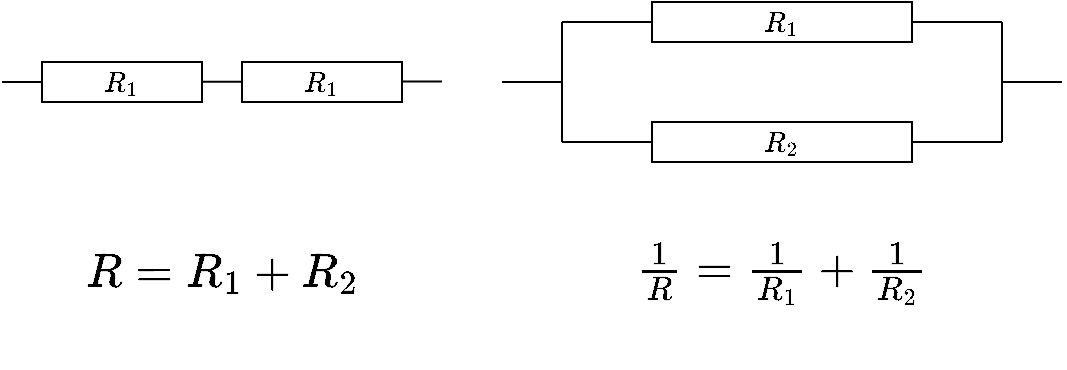 <mxfile version="24.3.1" type="device">
  <diagram name="第 1 页" id="muFoqXOlIYr0LIS1m6zO">
    <mxGraphModel dx="281" dy="167" grid="1" gridSize="10" guides="1" tooltips="1" connect="1" arrows="1" fold="1" page="1" pageScale="1" pageWidth="827" pageHeight="1169" math="1" shadow="0">
      <root>
        <mxCell id="0" />
        <mxCell id="1" parent="0" />
        <mxCell id="KQ6C_JaV1hKq9ZtMMTgu-1" value="\(R_1\)" style="rounded=0;whiteSpace=wrap;html=1;" vertex="1" parent="1">
          <mxGeometry x="415" y="40" width="130" height="20" as="geometry" />
        </mxCell>
        <mxCell id="KQ6C_JaV1hKq9ZtMMTgu-2" value="\(R_2\)" style="rounded=0;whiteSpace=wrap;html=1;" vertex="1" parent="1">
          <mxGeometry x="415" y="100" width="130" height="20" as="geometry" />
        </mxCell>
        <mxCell id="KQ6C_JaV1hKq9ZtMMTgu-3" value="" style="endArrow=none;html=1;rounded=0;entryX=0;entryY=0.5;entryDx=0;entryDy=0;" edge="1" parent="1" target="KQ6C_JaV1hKq9ZtMMTgu-1">
          <mxGeometry width="50" height="50" relative="1" as="geometry">
            <mxPoint x="370" y="50" as="sourcePoint" />
            <mxPoint x="680" y="70" as="targetPoint" />
          </mxGeometry>
        </mxCell>
        <mxCell id="KQ6C_JaV1hKq9ZtMMTgu-4" value="" style="endArrow=none;html=1;rounded=0;entryX=0;entryY=0.5;entryDx=0;entryDy=0;" edge="1" parent="1" target="KQ6C_JaV1hKq9ZtMMTgu-2">
          <mxGeometry width="50" height="50" relative="1" as="geometry">
            <mxPoint x="370" y="110" as="sourcePoint" />
            <mxPoint x="400" y="119.71" as="targetPoint" />
          </mxGeometry>
        </mxCell>
        <mxCell id="KQ6C_JaV1hKq9ZtMMTgu-5" value="" style="endArrow=none;html=1;rounded=0;" edge="1" parent="1">
          <mxGeometry width="50" height="50" relative="1" as="geometry">
            <mxPoint x="370" y="110" as="sourcePoint" />
            <mxPoint x="370" y="50" as="targetPoint" />
          </mxGeometry>
        </mxCell>
        <mxCell id="KQ6C_JaV1hKq9ZtMMTgu-6" value="" style="endArrow=none;html=1;rounded=0;" edge="1" parent="1">
          <mxGeometry width="50" height="50" relative="1" as="geometry">
            <mxPoint x="590" y="110" as="sourcePoint" />
            <mxPoint x="590" y="50" as="targetPoint" />
          </mxGeometry>
        </mxCell>
        <mxCell id="KQ6C_JaV1hKq9ZtMMTgu-7" value="" style="endArrow=none;html=1;rounded=0;entryX=0;entryY=0.5;entryDx=0;entryDy=0;" edge="1" parent="1">
          <mxGeometry width="50" height="50" relative="1" as="geometry">
            <mxPoint x="340" y="80" as="sourcePoint" />
            <mxPoint x="370" y="80" as="targetPoint" />
          </mxGeometry>
        </mxCell>
        <mxCell id="KQ6C_JaV1hKq9ZtMMTgu-8" value="" style="endArrow=none;html=1;rounded=0;exitX=1;exitY=0.5;exitDx=0;exitDy=0;" edge="1" parent="1" source="KQ6C_JaV1hKq9ZtMMTgu-1">
          <mxGeometry width="50" height="50" relative="1" as="geometry">
            <mxPoint x="560" y="39.71" as="sourcePoint" />
            <mxPoint x="590" y="50" as="targetPoint" />
          </mxGeometry>
        </mxCell>
        <mxCell id="KQ6C_JaV1hKq9ZtMMTgu-9" value="" style="endArrow=none;html=1;rounded=0;exitX=1;exitY=0.5;exitDx=0;exitDy=0;" edge="1" parent="1" source="KQ6C_JaV1hKq9ZtMMTgu-2">
          <mxGeometry width="50" height="50" relative="1" as="geometry">
            <mxPoint x="560" y="119.71" as="sourcePoint" />
            <mxPoint x="590" y="110" as="targetPoint" />
          </mxGeometry>
        </mxCell>
        <mxCell id="KQ6C_JaV1hKq9ZtMMTgu-10" value="" style="endArrow=none;html=1;rounded=0;entryX=0;entryY=0.5;entryDx=0;entryDy=0;" edge="1" parent="1">
          <mxGeometry width="50" height="50" relative="1" as="geometry">
            <mxPoint x="590" y="80" as="sourcePoint" />
            <mxPoint x="620" y="80" as="targetPoint" />
          </mxGeometry>
        </mxCell>
        <mxCell id="KQ6C_JaV1hKq9ZtMMTgu-11" value="\(\frac{1}{R}=\frac{1}{R_1}+\frac{1}{R_2}\)" style="text;html=1;align=center;verticalAlign=middle;whiteSpace=wrap;rounded=0;fontSize=20;" vertex="1" parent="1">
          <mxGeometry x="400" y="160" width="160" height="30" as="geometry" />
        </mxCell>
        <mxCell id="KQ6C_JaV1hKq9ZtMMTgu-12" value="\(R_1\)" style="rounded=0;whiteSpace=wrap;html=1;" vertex="1" parent="1">
          <mxGeometry x="110" y="70" width="80" height="20" as="geometry" />
        </mxCell>
        <mxCell id="KQ6C_JaV1hKq9ZtMMTgu-13" value="\(R_1\)" style="rounded=0;whiteSpace=wrap;html=1;" vertex="1" parent="1">
          <mxGeometry x="210" y="70" width="80" height="20" as="geometry" />
        </mxCell>
        <mxCell id="KQ6C_JaV1hKq9ZtMMTgu-14" value="" style="endArrow=none;html=1;rounded=0;entryX=0;entryY=0.5;entryDx=0;entryDy=0;" edge="1" parent="1" target="KQ6C_JaV1hKq9ZtMMTgu-12">
          <mxGeometry width="50" height="50" relative="1" as="geometry">
            <mxPoint x="90" y="80" as="sourcePoint" />
            <mxPoint x="90" y="70" as="targetPoint" />
          </mxGeometry>
        </mxCell>
        <mxCell id="KQ6C_JaV1hKq9ZtMMTgu-16" value="" style="endArrow=none;html=1;rounded=0;entryX=0;entryY=0.5;entryDx=0;entryDy=0;" edge="1" parent="1">
          <mxGeometry width="50" height="50" relative="1" as="geometry">
            <mxPoint x="190" y="79.83" as="sourcePoint" />
            <mxPoint x="210" y="79.83" as="targetPoint" />
          </mxGeometry>
        </mxCell>
        <mxCell id="KQ6C_JaV1hKq9ZtMMTgu-17" value="" style="endArrow=none;html=1;rounded=0;entryX=0;entryY=0.5;entryDx=0;entryDy=0;" edge="1" parent="1">
          <mxGeometry width="50" height="50" relative="1" as="geometry">
            <mxPoint x="290" y="79.8" as="sourcePoint" />
            <mxPoint x="310" y="79.8" as="targetPoint" />
          </mxGeometry>
        </mxCell>
        <mxCell id="KQ6C_JaV1hKq9ZtMMTgu-18" value="\(R=R_1+R_2\)" style="text;html=1;align=center;verticalAlign=middle;whiteSpace=wrap;rounded=0;fontSize=20;" vertex="1" parent="1">
          <mxGeometry x="120" y="160" width="160" height="30" as="geometry" />
        </mxCell>
      </root>
    </mxGraphModel>
  </diagram>
</mxfile>
